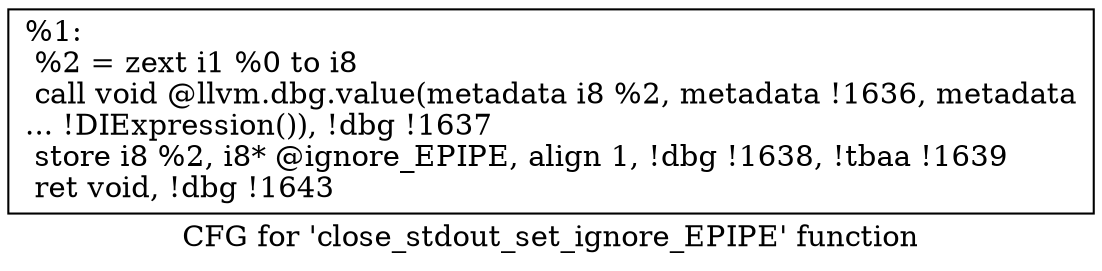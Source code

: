 digraph "CFG for 'close_stdout_set_ignore_EPIPE' function" {
	label="CFG for 'close_stdout_set_ignore_EPIPE' function";

	Node0x13b8350 [shape=record,label="{%1:\l  %2 = zext i1 %0 to i8\l  call void @llvm.dbg.value(metadata i8 %2, metadata !1636, metadata\l... !DIExpression()), !dbg !1637\l  store i8 %2, i8* @ignore_EPIPE, align 1, !dbg !1638, !tbaa !1639\l  ret void, !dbg !1643\l}"];
}
